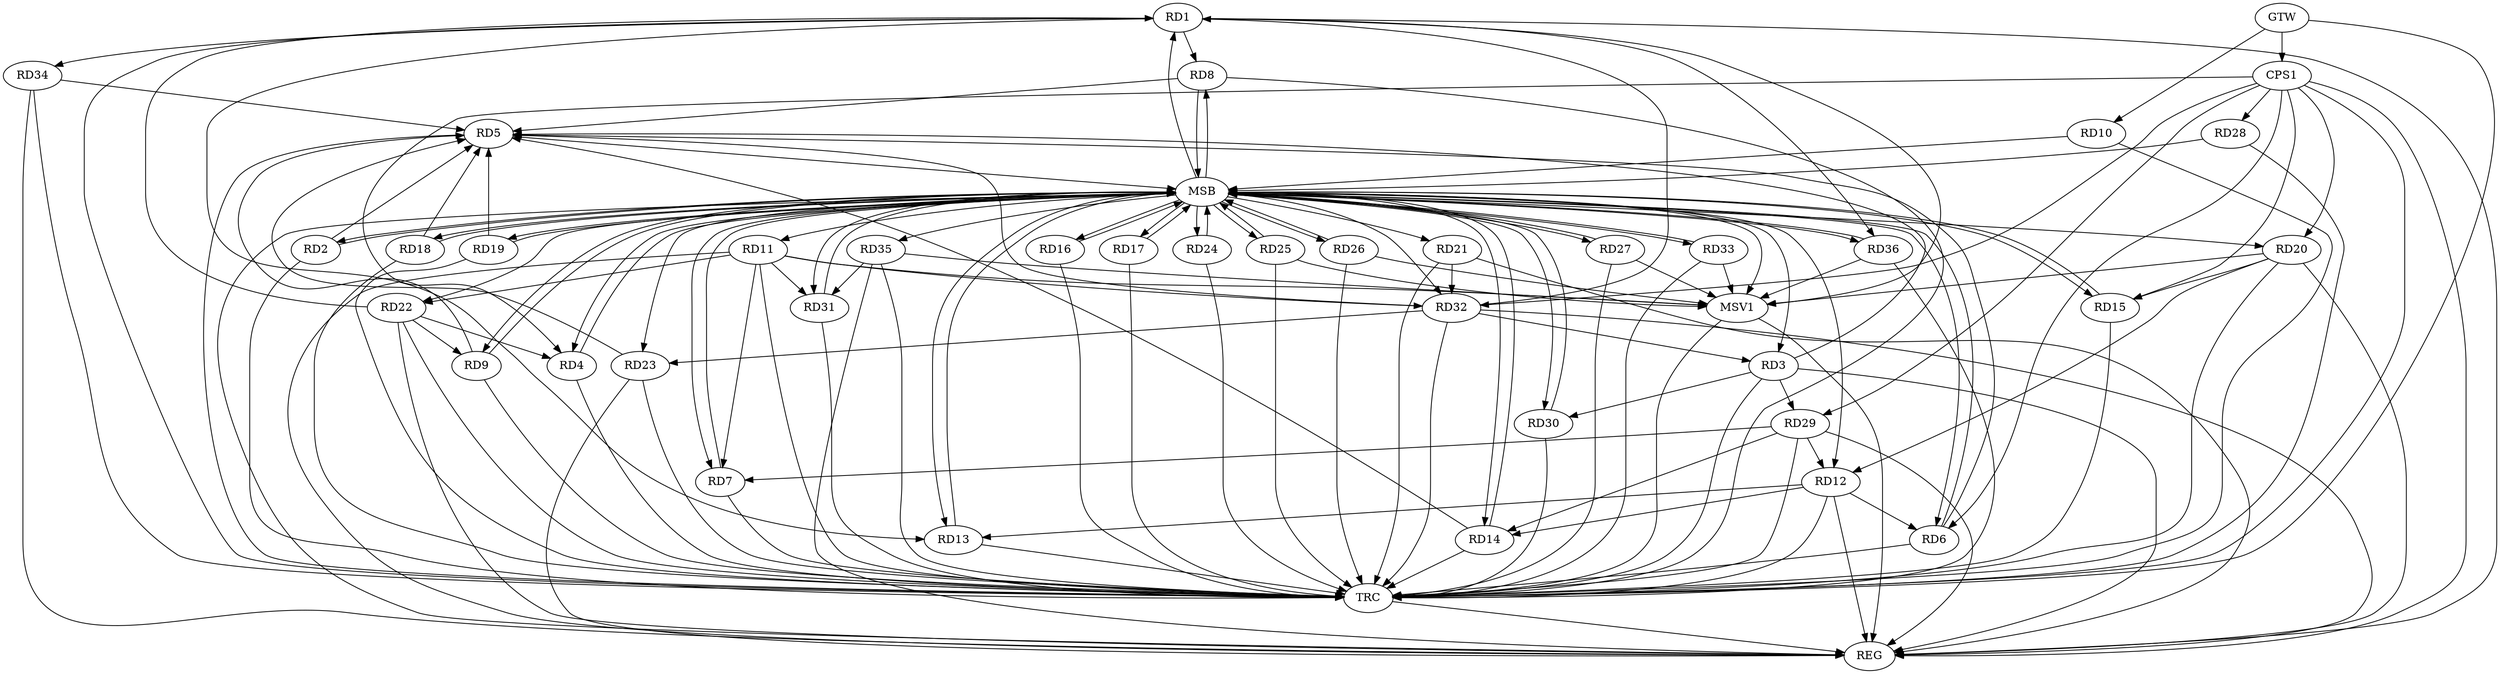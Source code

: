 strict digraph G {
  RD1 [ label="RD1" ];
  RD2 [ label="RD2" ];
  RD3 [ label="RD3" ];
  RD4 [ label="RD4" ];
  RD5 [ label="RD5" ];
  RD6 [ label="RD6" ];
  RD7 [ label="RD7" ];
  RD8 [ label="RD8" ];
  RD9 [ label="RD9" ];
  RD10 [ label="RD10" ];
  RD11 [ label="RD11" ];
  RD12 [ label="RD12" ];
  RD13 [ label="RD13" ];
  RD14 [ label="RD14" ];
  RD15 [ label="RD15" ];
  RD16 [ label="RD16" ];
  RD17 [ label="RD17" ];
  RD18 [ label="RD18" ];
  RD19 [ label="RD19" ];
  RD20 [ label="RD20" ];
  RD21 [ label="RD21" ];
  RD22 [ label="RD22" ];
  RD23 [ label="RD23" ];
  RD24 [ label="RD24" ];
  RD25 [ label="RD25" ];
  RD26 [ label="RD26" ];
  RD27 [ label="RD27" ];
  RD28 [ label="RD28" ];
  RD29 [ label="RD29" ];
  RD30 [ label="RD30" ];
  RD31 [ label="RD31" ];
  RD32 [ label="RD32" ];
  RD33 [ label="RD33" ];
  RD34 [ label="RD34" ];
  RD35 [ label="RD35" ];
  RD36 [ label="RD36" ];
  CPS1 [ label="CPS1" ];
  GTW [ label="GTW" ];
  REG [ label="REG" ];
  MSB [ label="MSB" ];
  TRC [ label="TRC" ];
  MSV1 [ label="MSV1" ];
  RD1 -> RD8;
  RD1 -> RD13;
  RD22 -> RD1;
  RD32 -> RD1;
  RD1 -> RD34;
  RD1 -> RD36;
  RD3 -> RD29;
  RD3 -> RD30;
  RD32 -> RD3;
  RD22 -> RD4;
  RD12 -> RD6;
  RD11 -> RD7;
  RD29 -> RD7;
  RD22 -> RD9;
  RD11 -> RD22;
  RD11 -> RD31;
  RD11 -> RD32;
  RD12 -> RD13;
  RD12 -> RD14;
  RD20 -> RD12;
  RD29 -> RD12;
  RD29 -> RD14;
  RD20 -> RD15;
  RD21 -> RD32;
  RD32 -> RD23;
  RD35 -> RD31;
  CPS1 -> RD28;
  CPS1 -> RD29;
  CPS1 -> RD32;
  CPS1 -> RD4;
  CPS1 -> RD15;
  CPS1 -> RD6;
  CPS1 -> RD20;
  GTW -> RD10;
  GTW -> CPS1;
  RD1 -> REG;
  RD3 -> REG;
  RD11 -> REG;
  RD12 -> REG;
  RD20 -> REG;
  RD21 -> REG;
  RD22 -> REG;
  RD23 -> REG;
  RD29 -> REG;
  RD32 -> REG;
  RD34 -> REG;
  RD35 -> REG;
  CPS1 -> REG;
  RD2 -> MSB;
  MSB -> RD9;
  MSB -> RD16;
  MSB -> RD20;
  MSB -> RD32;
  MSB -> RD36;
  MSB -> REG;
  RD4 -> MSB;
  MSB -> RD23;
  MSB -> RD26;
  MSB -> RD27;
  RD5 -> MSB;
  MSB -> RD33;
  RD6 -> MSB;
  MSB -> RD11;
  MSB -> RD13;
  RD7 -> MSB;
  MSB -> RD1;
  MSB -> RD31;
  RD8 -> MSB;
  MSB -> RD15;
  RD9 -> MSB;
  MSB -> RD22;
  RD10 -> MSB;
  MSB -> RD8;
  MSB -> RD25;
  RD13 -> MSB;
  MSB -> RD4;
  MSB -> RD6;
  MSB -> RD21;
  RD14 -> MSB;
  MSB -> RD12;
  RD15 -> MSB;
  MSB -> RD18;
  RD16 -> MSB;
  MSB -> RD3;
  MSB -> RD19;
  MSB -> RD24;
  RD17 -> MSB;
  RD18 -> MSB;
  RD19 -> MSB;
  MSB -> RD2;
  MSB -> RD14;
  MSB -> RD17;
  RD24 -> MSB;
  MSB -> RD30;
  RD25 -> MSB;
  RD26 -> MSB;
  MSB -> RD35;
  RD27 -> MSB;
  RD28 -> MSB;
  RD30 -> MSB;
  RD31 -> MSB;
  RD33 -> MSB;
  RD36 -> MSB;
  MSB -> RD7;
  RD1 -> TRC;
  RD2 -> TRC;
  RD3 -> TRC;
  RD4 -> TRC;
  RD5 -> TRC;
  RD6 -> TRC;
  RD7 -> TRC;
  RD8 -> TRC;
  RD9 -> TRC;
  RD10 -> TRC;
  RD11 -> TRC;
  RD12 -> TRC;
  RD13 -> TRC;
  RD14 -> TRC;
  RD15 -> TRC;
  RD16 -> TRC;
  RD17 -> TRC;
  RD18 -> TRC;
  RD19 -> TRC;
  RD20 -> TRC;
  RD21 -> TRC;
  RD22 -> TRC;
  RD23 -> TRC;
  RD24 -> TRC;
  RD25 -> TRC;
  RD26 -> TRC;
  RD27 -> TRC;
  RD28 -> TRC;
  RD29 -> TRC;
  RD30 -> TRC;
  RD31 -> TRC;
  RD32 -> TRC;
  RD33 -> TRC;
  RD34 -> TRC;
  RD35 -> TRC;
  RD36 -> TRC;
  CPS1 -> TRC;
  GTW -> TRC;
  TRC -> REG;
  RD9 -> RD5;
  RD2 -> RD5;
  RD18 -> RD5;
  RD8 -> RD5;
  RD3 -> RD5;
  RD19 -> RD5;
  RD6 -> RD5;
  RD32 -> RD5;
  RD14 -> RD5;
  RD23 -> RD5;
  RD34 -> RD5;
  RD1 -> MSV1;
  RD11 -> MSV1;
  RD20 -> MSV1;
  RD35 -> MSV1;
  MSB -> MSV1;
  RD25 -> MSV1;
  RD27 -> MSV1;
  RD36 -> MSV1;
  RD26 -> MSV1;
  RD33 -> MSV1;
  MSV1 -> REG;
  MSV1 -> TRC;
}
